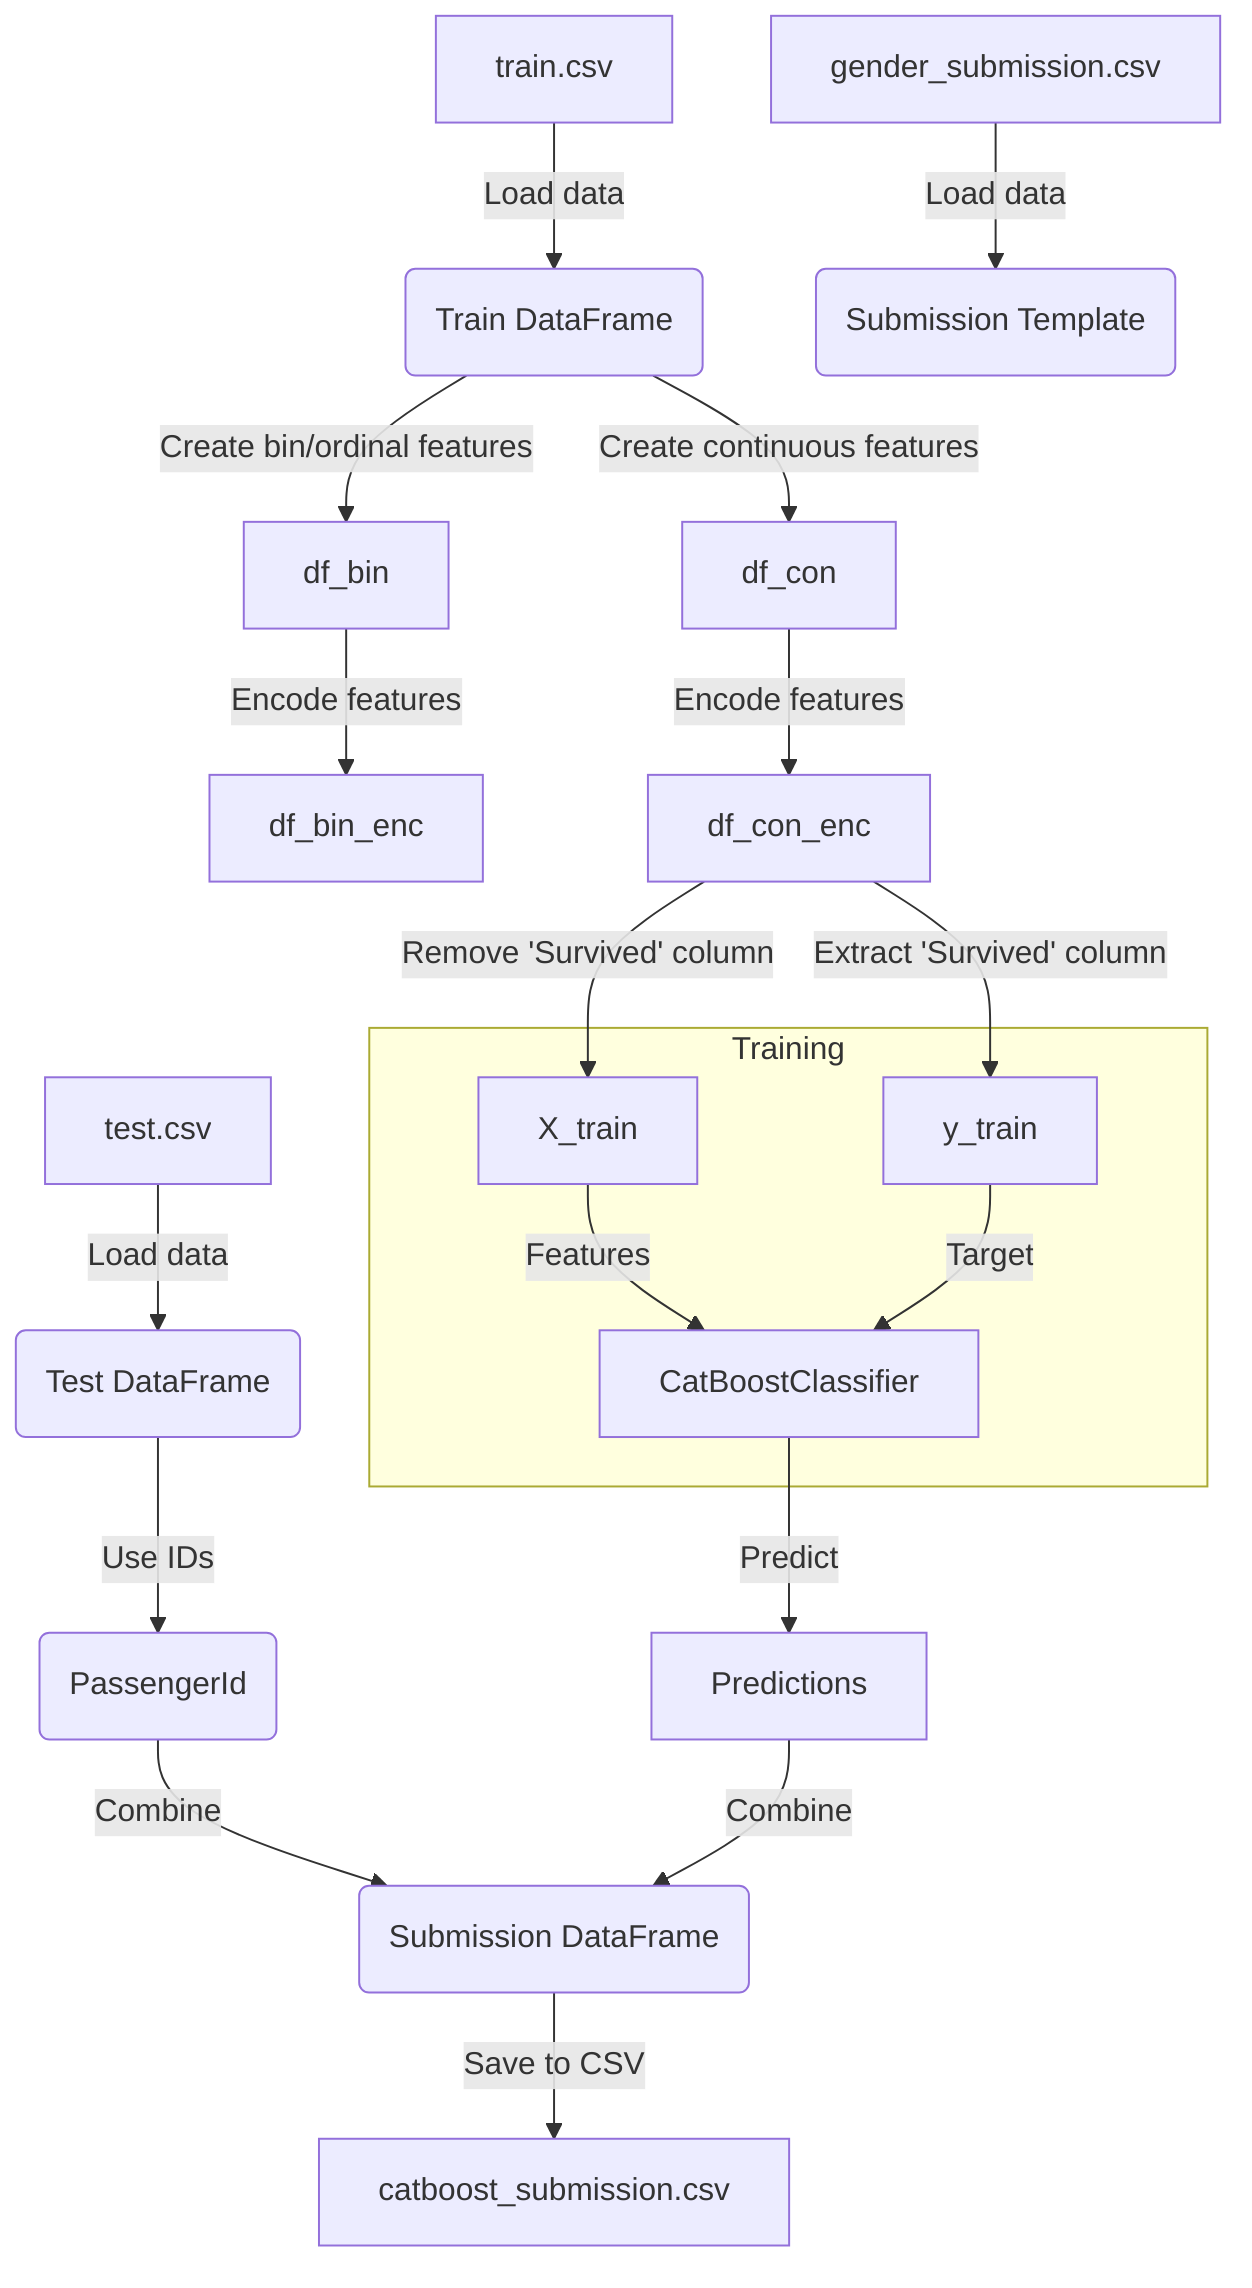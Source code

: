 flowchart TD
    %% Data Sources
    A["train.csv"] -->|Load data| B(Train DataFrame)
    A2["test.csv"] -->|Load data| B2(Test DataFrame)
    A3["gender_submission.csv"] -->|Load data| I(Submission Template)

    %% Data Preparation
    B -->|Create bin/ordinal features| C["df_bin"]
    B -->|Create continuous features| D["df_con"]

    %% Feature Engineering
    C -->|Encode features| E["df_bin_enc"]
    D -->|Encode features| F["df_con_enc"]
    F -->|Remove 'Survived' column| G[X_train]
    F -->|Extract 'Survived' column| H[y_train]

    %% Model Training
    subgraph Training
        G -->|Features| J[CatBoostClassifier]
        H -->|Target| J
    end
    J -->|Predict| K[Predictions]

    %% Results
    B2 -->|Use IDs| L(PassengerId)
    L -->|Combine| M(Submission DataFrame)
    K -->|Combine| M
    M -->|Save to CSV| N[catboost_submission.csv]
